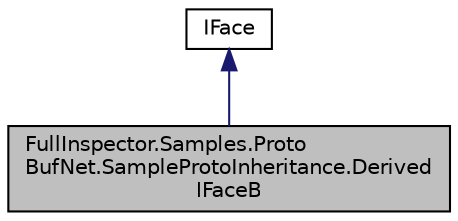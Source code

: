 digraph "FullInspector.Samples.ProtoBufNet.SampleProtoInheritance.DerivedIFaceB"
{
  edge [fontname="Helvetica",fontsize="10",labelfontname="Helvetica",labelfontsize="10"];
  node [fontname="Helvetica",fontsize="10",shape=record];
  Node1 [label="FullInspector.Samples.Proto\lBufNet.SampleProtoInheritance.Derived\lIFaceB",height=0.2,width=0.4,color="black", fillcolor="grey75", style="filled" fontcolor="black"];
  Node2 -> Node1 [dir="back",color="midnightblue",fontsize="10",style="solid",fontname="Helvetica"];
  Node2 [label="IFace",height=0.2,width=0.4,color="black", fillcolor="white", style="filled",URL="$interface_full_inspector_1_1_samples_1_1_proto_buf_net_1_1_sample_proto_inheritance_1_1_i_face.html"];
}
